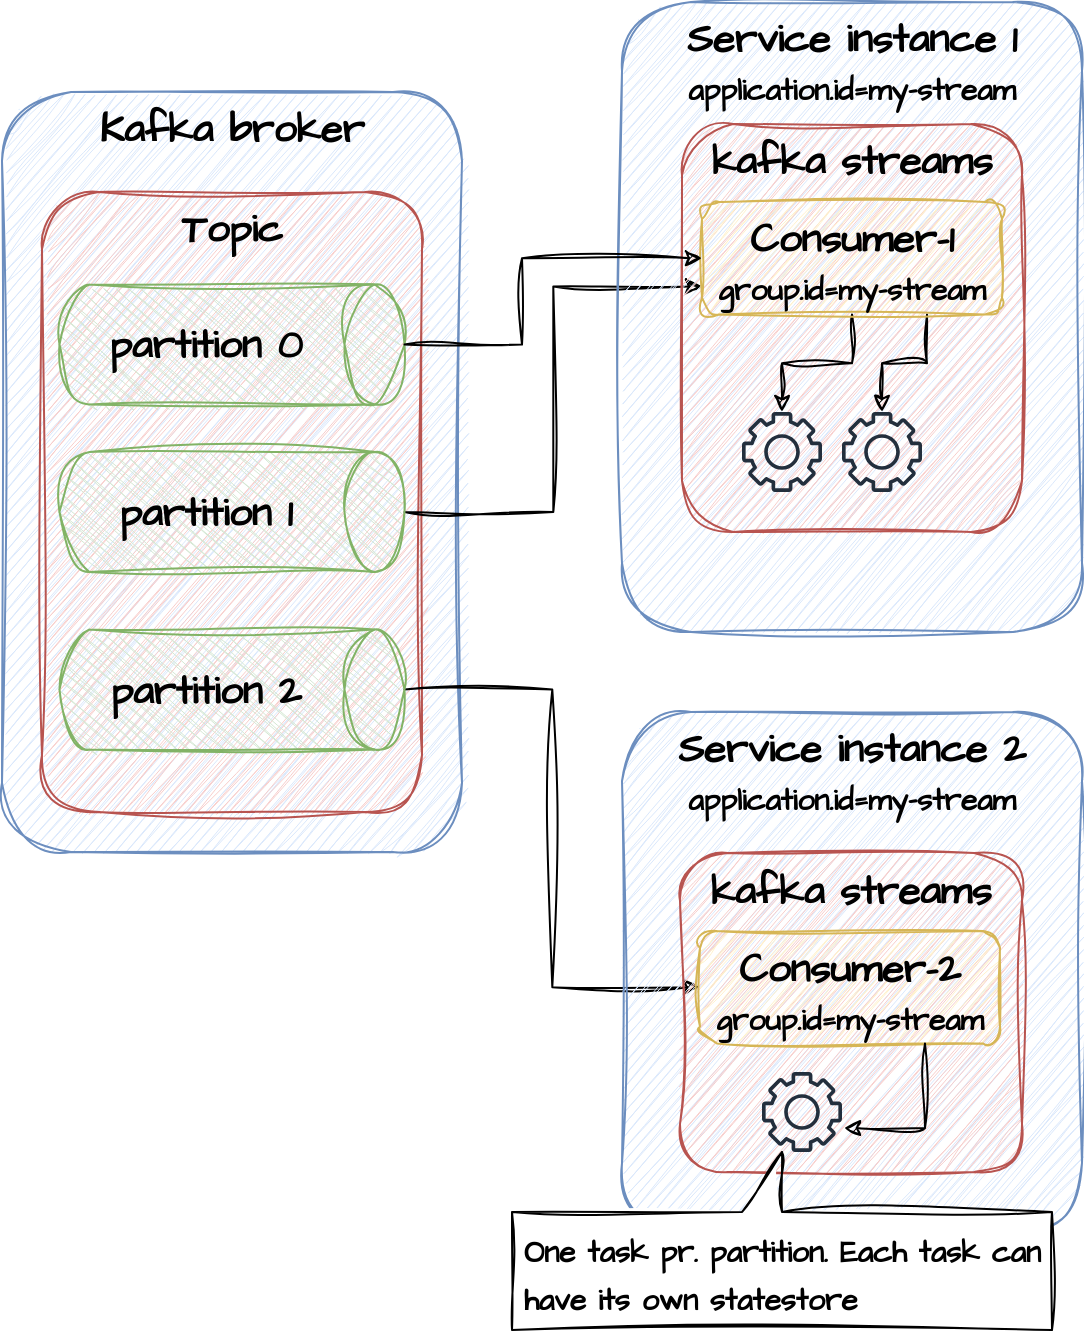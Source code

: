 <mxfile version="22.0.0" type="device">
  <diagram name="Page-1" id="rmp7iwKjQtrgQ75cj7LK">
    <mxGraphModel dx="1232" dy="1187" grid="1" gridSize="10" guides="1" tooltips="1" connect="1" arrows="1" fold="1" page="1" pageScale="1" pageWidth="827" pageHeight="1169" math="0" shadow="0">
      <root>
        <mxCell id="0" />
        <mxCell id="1" parent="0" />
        <mxCell id="zxWceUrOcvvcBn7Ad_3H-1" value="&lt;b&gt;Kafka broker&lt;/b&gt;" style="rounded=1;whiteSpace=wrap;html=1;sketch=1;hachureGap=4;jiggle=2;curveFitting=1;fontFamily=Architects Daughter;fontSource=https%3A%2F%2Ffonts.googleapis.com%2Fcss%3Ffamily%3DArchitects%2BDaughter;fontSize=20;verticalAlign=top;fillColor=#dae8fc;strokeColor=#6c8ebf;" vertex="1" parent="1">
          <mxGeometry x="60" y="310" width="230" height="380" as="geometry" />
        </mxCell>
        <mxCell id="zxWceUrOcvvcBn7Ad_3H-2" value="&lt;b&gt;Topic&lt;/b&gt;" style="rounded=1;whiteSpace=wrap;html=1;sketch=1;hachureGap=4;jiggle=2;curveFitting=1;fontFamily=Architects Daughter;fontSource=https%3A%2F%2Ffonts.googleapis.com%2Fcss%3Ffamily%3DArchitects%2BDaughter;fontSize=20;verticalAlign=top;fillColor=#f8cecc;strokeColor=#b85450;" vertex="1" parent="1">
          <mxGeometry x="80" y="360" width="190" height="310" as="geometry" />
        </mxCell>
        <mxCell id="zxWceUrOcvvcBn7Ad_3H-3" value="partition 0" style="shape=cylinder3;whiteSpace=wrap;html=1;boundedLbl=1;backgroundOutline=1;size=15;sketch=1;hachureGap=4;jiggle=2;curveFitting=1;fontFamily=Architects Daughter;fontSource=https%3A%2F%2Ffonts.googleapis.com%2Fcss%3Ffamily%3DArchitects%2BDaughter;fontSize=20;rotation=90;horizontal=0;fillColor=#d5e8d4;strokeColor=#82b366;fontStyle=1" vertex="1" parent="1">
          <mxGeometry x="145" y="350" width="60" height="172.5" as="geometry" />
        </mxCell>
        <mxCell id="zxWceUrOcvvcBn7Ad_3H-24" style="edgeStyle=orthogonalEdgeStyle;rounded=0;sketch=1;hachureGap=4;jiggle=2;curveFitting=1;orthogonalLoop=1;jettySize=auto;html=1;exitX=0.5;exitY=0;exitDx=0;exitDy=0;exitPerimeter=0;entryX=0;entryY=0.75;entryDx=0;entryDy=0;fontFamily=Architects Daughter;fontSource=https%3A%2F%2Ffonts.googleapis.com%2Fcss%3Ffamily%3DArchitects%2BDaughter;fontSize=16;" edge="1" parent="1" source="zxWceUrOcvvcBn7Ad_3H-4" target="zxWceUrOcvvcBn7Ad_3H-8">
          <mxGeometry relative="1" as="geometry" />
        </mxCell>
        <mxCell id="zxWceUrOcvvcBn7Ad_3H-4" value="partition 1" style="shape=cylinder3;whiteSpace=wrap;html=1;boundedLbl=1;backgroundOutline=1;size=15;sketch=1;hachureGap=4;jiggle=2;curveFitting=1;fontFamily=Architects Daughter;fontSource=https%3A%2F%2Ffonts.googleapis.com%2Fcss%3Ffamily%3DArchitects%2BDaughter;fontSize=20;rotation=90;horizontal=0;fillColor=#d5e8d4;strokeColor=#82b366;fontStyle=1" vertex="1" parent="1">
          <mxGeometry x="145" y="433.75" width="60" height="172.5" as="geometry" />
        </mxCell>
        <mxCell id="zxWceUrOcvvcBn7Ad_3H-23" style="edgeStyle=orthogonalEdgeStyle;rounded=0;sketch=1;hachureGap=4;jiggle=2;curveFitting=1;orthogonalLoop=1;jettySize=auto;html=1;exitX=0.5;exitY=0;exitDx=0;exitDy=0;exitPerimeter=0;entryX=0;entryY=0.5;entryDx=0;entryDy=0;fontFamily=Architects Daughter;fontSource=https%3A%2F%2Ffonts.googleapis.com%2Fcss%3Ffamily%3DArchitects%2BDaughter;fontSize=16;" edge="1" parent="1" source="zxWceUrOcvvcBn7Ad_3H-5" target="zxWceUrOcvvcBn7Ad_3H-12">
          <mxGeometry relative="1" as="geometry" />
        </mxCell>
        <mxCell id="zxWceUrOcvvcBn7Ad_3H-5" value="partition 2" style="shape=cylinder3;whiteSpace=wrap;html=1;boundedLbl=1;backgroundOutline=1;size=15;sketch=1;hachureGap=4;jiggle=2;curveFitting=1;fontFamily=Architects Daughter;fontSource=https%3A%2F%2Ffonts.googleapis.com%2Fcss%3Ffamily%3DArchitects%2BDaughter;fontSize=20;rotation=90;horizontal=0;fillColor=#d5e8d4;strokeColor=#82b366;fontStyle=1" vertex="1" parent="1">
          <mxGeometry x="145" y="522.5" width="60" height="172.5" as="geometry" />
        </mxCell>
        <mxCell id="zxWceUrOcvvcBn7Ad_3H-6" value="&lt;b&gt;Service instance 1&lt;br&gt;&lt;font style=&quot;font-size: 15px;&quot;&gt;application.id=my-stream&lt;/font&gt;&lt;br&gt;&lt;/b&gt;" style="rounded=1;whiteSpace=wrap;html=1;sketch=1;hachureGap=4;jiggle=2;curveFitting=1;fontFamily=Architects Daughter;fontSource=https%3A%2F%2Ffonts.googleapis.com%2Fcss%3Ffamily%3DArchitects%2BDaughter;fontSize=20;verticalAlign=top;fillColor=#dae8fc;strokeColor=#6c8ebf;" vertex="1" parent="1">
          <mxGeometry x="370" y="265" width="230" height="315" as="geometry" />
        </mxCell>
        <mxCell id="zxWceUrOcvvcBn7Ad_3H-7" value="&lt;b&gt;kafka streams&lt;/b&gt;" style="rounded=1;whiteSpace=wrap;html=1;sketch=1;hachureGap=4;jiggle=2;curveFitting=1;fontFamily=Architects Daughter;fontSource=https%3A%2F%2Ffonts.googleapis.com%2Fcss%3Ffamily%3DArchitects%2BDaughter;fontSize=20;verticalAlign=top;fillColor=#f8cecc;strokeColor=#b85450;" vertex="1" parent="1">
          <mxGeometry x="400" y="326" width="170" height="204" as="geometry" />
        </mxCell>
        <mxCell id="zxWceUrOcvvcBn7Ad_3H-28" style="edgeStyle=orthogonalEdgeStyle;rounded=0;sketch=1;hachureGap=4;jiggle=2;curveFitting=1;orthogonalLoop=1;jettySize=auto;html=1;exitX=0.5;exitY=1;exitDx=0;exitDy=0;fontFamily=Architects Daughter;fontSource=https%3A%2F%2Ffonts.googleapis.com%2Fcss%3Ffamily%3DArchitects%2BDaughter;fontSize=16;" edge="1" parent="1" source="zxWceUrOcvvcBn7Ad_3H-8" target="zxWceUrOcvvcBn7Ad_3H-26">
          <mxGeometry relative="1" as="geometry" />
        </mxCell>
        <mxCell id="zxWceUrOcvvcBn7Ad_3H-29" style="edgeStyle=orthogonalEdgeStyle;rounded=0;sketch=1;hachureGap=4;jiggle=2;curveFitting=1;orthogonalLoop=1;jettySize=auto;html=1;exitX=0.75;exitY=1;exitDx=0;exitDy=0;fontFamily=Architects Daughter;fontSource=https%3A%2F%2Ffonts.googleapis.com%2Fcss%3Ffamily%3DArchitects%2BDaughter;fontSize=16;" edge="1" parent="1" source="zxWceUrOcvvcBn7Ad_3H-8" target="zxWceUrOcvvcBn7Ad_3H-27">
          <mxGeometry relative="1" as="geometry" />
        </mxCell>
        <mxCell id="zxWceUrOcvvcBn7Ad_3H-8" value="&lt;b&gt;Consumer-1&lt;br&gt;&lt;font style=&quot;font-size: 15px;&quot;&gt;group.id=my-stream&lt;/font&gt;&lt;br&gt;&lt;/b&gt;" style="rounded=1;whiteSpace=wrap;html=1;sketch=1;hachureGap=4;jiggle=2;curveFitting=1;fontFamily=Architects Daughter;fontSource=https%3A%2F%2Ffonts.googleapis.com%2Fcss%3Ffamily%3DArchitects%2BDaughter;fontSize=20;verticalAlign=top;fillColor=#fff2cc;strokeColor=#d6b656;" vertex="1" parent="1">
          <mxGeometry x="410" y="365" width="150" height="56.25" as="geometry" />
        </mxCell>
        <mxCell id="zxWceUrOcvvcBn7Ad_3H-10" value="&lt;b&gt;Service instance 2&lt;br&gt;&lt;font style=&quot;font-size: 15px;&quot;&gt;application.id=my-stream&lt;/font&gt;&lt;br&gt;&lt;/b&gt;" style="rounded=1;whiteSpace=wrap;html=1;sketch=1;hachureGap=4;jiggle=2;curveFitting=1;fontFamily=Architects Daughter;fontSource=https%3A%2F%2Ffonts.googleapis.com%2Fcss%3Ffamily%3DArchitects%2BDaughter;fontSize=20;verticalAlign=top;fillColor=#dae8fc;strokeColor=#6c8ebf;" vertex="1" parent="1">
          <mxGeometry x="370" y="620" width="230" height="260" as="geometry" />
        </mxCell>
        <mxCell id="zxWceUrOcvvcBn7Ad_3H-11" value="&lt;b&gt;kafka streams&lt;/b&gt;" style="rounded=1;whiteSpace=wrap;html=1;sketch=1;hachureGap=4;jiggle=2;curveFitting=1;fontFamily=Architects Daughter;fontSource=https%3A%2F%2Ffonts.googleapis.com%2Fcss%3Ffamily%3DArchitects%2BDaughter;fontSize=20;verticalAlign=top;fillColor=#f8cecc;strokeColor=#b85450;" vertex="1" parent="1">
          <mxGeometry x="399" y="690.5" width="171" height="159.5" as="geometry" />
        </mxCell>
        <mxCell id="zxWceUrOcvvcBn7Ad_3H-12" value="&lt;b&gt;Consumer-2&lt;br&gt;&lt;font style=&quot;font-size: 15px;&quot;&gt;group.id=my-stream&lt;/font&gt;&lt;br&gt;&lt;/b&gt;" style="rounded=1;whiteSpace=wrap;html=1;sketch=1;hachureGap=4;jiggle=2;curveFitting=1;fontFamily=Architects Daughter;fontSource=https%3A%2F%2Ffonts.googleapis.com%2Fcss%3Ffamily%3DArchitects%2BDaughter;fontSize=20;verticalAlign=top;fillColor=#fff2cc;strokeColor=#d6b656;" vertex="1" parent="1">
          <mxGeometry x="409" y="729.5" width="150" height="56.25" as="geometry" />
        </mxCell>
        <mxCell id="zxWceUrOcvvcBn7Ad_3H-14" style="edgeStyle=orthogonalEdgeStyle;rounded=0;sketch=1;hachureGap=4;jiggle=2;curveFitting=1;orthogonalLoop=1;jettySize=auto;html=1;exitX=0.5;exitY=0;exitDx=0;exitDy=0;exitPerimeter=0;entryX=0;entryY=0.5;entryDx=0;entryDy=0;fontFamily=Architects Daughter;fontSource=https%3A%2F%2Ffonts.googleapis.com%2Fcss%3Ffamily%3DArchitects%2BDaughter;fontSize=16;" edge="1" parent="1" source="zxWceUrOcvvcBn7Ad_3H-3" target="zxWceUrOcvvcBn7Ad_3H-8">
          <mxGeometry relative="1" as="geometry">
            <Array as="points">
              <mxPoint x="320" y="436" />
              <mxPoint x="320" y="393" />
            </Array>
          </mxGeometry>
        </mxCell>
        <mxCell id="zxWceUrOcvvcBn7Ad_3H-19" value="" style="sketch=0;outlineConnect=0;fontColor=#232F3E;gradientColor=none;fillColor=#232F3D;strokeColor=none;dashed=0;verticalLabelPosition=bottom;verticalAlign=top;align=center;html=1;fontSize=12;fontStyle=0;aspect=fixed;pointerEvents=1;shape=mxgraph.aws4.gear;hachureGap=4;jiggle=2;curveFitting=1;fontFamily=Architects Daughter;fontSource=https%3A%2F%2Ffonts.googleapis.com%2Fcss%3Ffamily%3DArchitects%2BDaughter;" vertex="1" parent="1">
          <mxGeometry x="440" y="800" width="40" height="40" as="geometry" />
        </mxCell>
        <mxCell id="zxWceUrOcvvcBn7Ad_3H-26" value="" style="sketch=0;outlineConnect=0;fontColor=#232F3E;gradientColor=none;fillColor=#232F3D;strokeColor=none;dashed=0;verticalLabelPosition=bottom;verticalAlign=top;align=center;html=1;fontSize=12;fontStyle=0;aspect=fixed;pointerEvents=1;shape=mxgraph.aws4.gear;hachureGap=4;jiggle=2;curveFitting=1;fontFamily=Architects Daughter;fontSource=https%3A%2F%2Ffonts.googleapis.com%2Fcss%3Ffamily%3DArchitects%2BDaughter;" vertex="1" parent="1">
          <mxGeometry x="430" y="470" width="40" height="40" as="geometry" />
        </mxCell>
        <mxCell id="zxWceUrOcvvcBn7Ad_3H-27" value="" style="sketch=0;outlineConnect=0;fontColor=#232F3E;gradientColor=none;fillColor=#232F3D;strokeColor=none;dashed=0;verticalLabelPosition=bottom;verticalAlign=top;align=center;html=1;fontSize=12;fontStyle=0;aspect=fixed;pointerEvents=1;shape=mxgraph.aws4.gear;hachureGap=4;jiggle=2;curveFitting=1;fontFamily=Architects Daughter;fontSource=https%3A%2F%2Ffonts.googleapis.com%2Fcss%3Ffamily%3DArchitects%2BDaughter;" vertex="1" parent="1">
          <mxGeometry x="480" y="470" width="40" height="40" as="geometry" />
        </mxCell>
        <mxCell id="zxWceUrOcvvcBn7Ad_3H-30" style="edgeStyle=orthogonalEdgeStyle;rounded=0;sketch=1;hachureGap=4;jiggle=2;curveFitting=1;orthogonalLoop=1;jettySize=auto;html=1;exitX=0.75;exitY=1;exitDx=0;exitDy=0;entryX=1.025;entryY=0.7;entryDx=0;entryDy=0;entryPerimeter=0;fontFamily=Architects Daughter;fontSource=https%3A%2F%2Ffonts.googleapis.com%2Fcss%3Ffamily%3DArchitects%2BDaughter;fontSize=16;" edge="1" parent="1" source="zxWceUrOcvvcBn7Ad_3H-12" target="zxWceUrOcvvcBn7Ad_3H-19">
          <mxGeometry relative="1" as="geometry" />
        </mxCell>
        <mxCell id="zxWceUrOcvvcBn7Ad_3H-33" value="&lt;div style=&quot;text-align: left;&quot;&gt;&lt;b style=&quot;background-color: initial; font-size: 15px;&quot;&gt;One task pr. partition.&amp;nbsp;Each task can have&amp;nbsp;its own statestore&amp;nbsp;&lt;/b&gt;&lt;/div&gt;" style="shape=callout;whiteSpace=wrap;html=1;perimeter=calloutPerimeter;sketch=1;hachureGap=4;jiggle=2;curveFitting=1;fontFamily=Architects Daughter;fontSource=https%3A%2F%2Ffonts.googleapis.com%2Fcss%3Ffamily%3DArchitects%2BDaughter;fontSize=20;flipH=1;flipV=1;spacingLeft=5;" vertex="1" parent="1">
          <mxGeometry x="315" y="840" width="270" height="89" as="geometry" />
        </mxCell>
      </root>
    </mxGraphModel>
  </diagram>
</mxfile>

